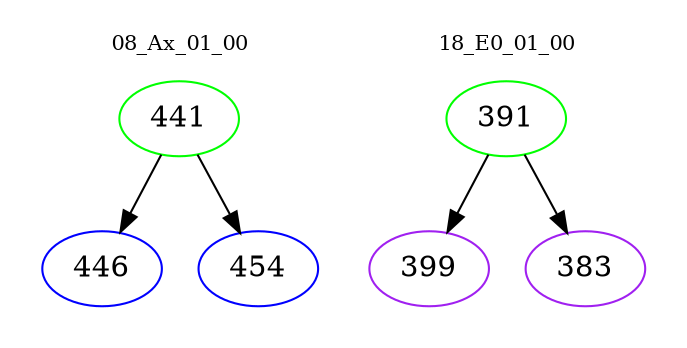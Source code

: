 digraph{
subgraph cluster_0 {
color = white
label = "08_Ax_01_00";
fontsize=10;
T0_441 [label="441", color="green"]
T0_441 -> T0_446 [color="black"]
T0_446 [label="446", color="blue"]
T0_441 -> T0_454 [color="black"]
T0_454 [label="454", color="blue"]
}
subgraph cluster_1 {
color = white
label = "18_E0_01_00";
fontsize=10;
T1_391 [label="391", color="green"]
T1_391 -> T1_399 [color="black"]
T1_399 [label="399", color="purple"]
T1_391 -> T1_383 [color="black"]
T1_383 [label="383", color="purple"]
}
}
